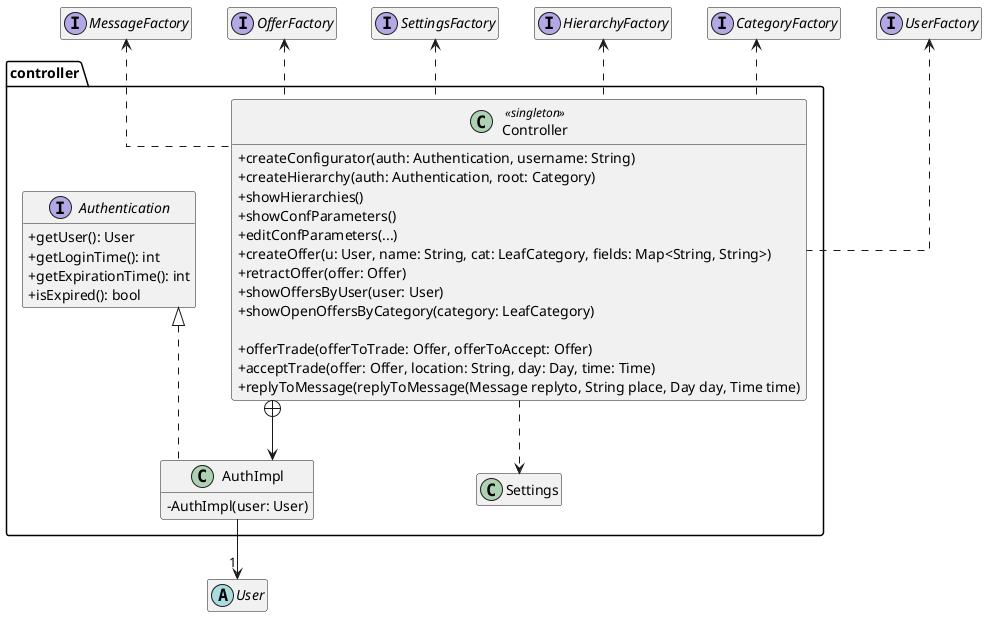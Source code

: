@startuml

skinparam ClassAttributeIconSize 0
'skinparam groupInheritance 2
skinparam linetype ortho
hide empty members

package controller #FFFFFF {

    class Controller <<singleton>> {
        + createConfigurator(auth: Authentication, username: String)
        + createHierarchy(auth: Authentication, root: Category)
        + showHierarchies()
        + showConfParameters()
        + editConfParameters(...)
        + createOffer(u: User, name: String, cat: LeafCategory, fields: Map<String, String>)
        + retractOffer(offer: Offer)
        + showOffersByUser(user: User)
        + showOpenOffersByCategory(category: LeafCategory)

        + offerTrade(offerToTrade: Offer, offerToAccept: Offer)
        + acceptTrade(offer: Offer, location: String, day: Day, time: Time)
        + replyToMessage(replyToMessage(Message replyto, String place, Day day, Time time)

    }

    class AuthImpl implements Authentication {
        - AuthImpl(user: User)
    }

    interface Authentication {
        + getUser(): User
        + getLoginTime(): int
        + getExpirationTime(): int
        + isExpired(): bool
    }

    class Settings {}
}

abstract class User

interface UserFactory
interface CategoryFactory
interface HierarchyFactory
interface SettingsFactory
interface OfferFactory
interface MessageFactory

AuthImpl --> "1" User
Controller +-down-> AuthImpl

Controller ..> Settings

Controller .up.> UserFactory
Controller .up.> CategoryFactory
Controller .up.> HierarchyFactory
Controller .up.> SettingsFactory
Controller .up.> OfferFactory
Controller .up.> MessageFactory

@enduml